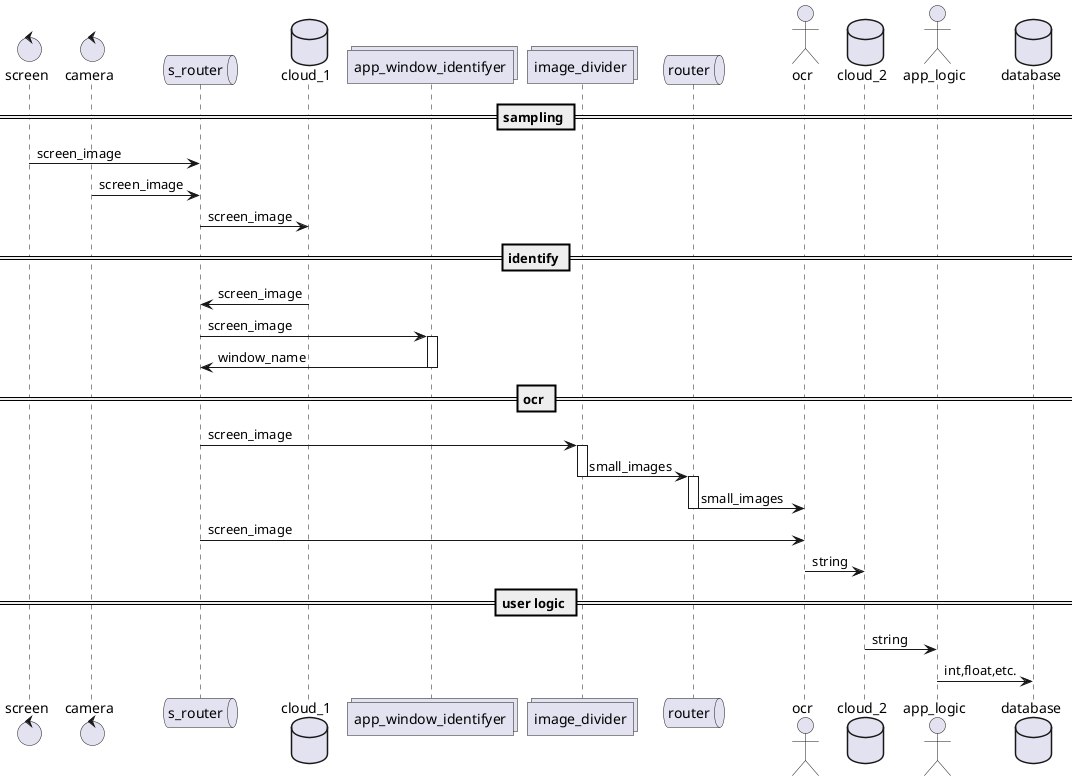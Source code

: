 
@startuml
control screen as kvm_node_screen
control camera as kvm_node_camera
queue s_router as image_router
database cloud_1 as cloud_1 
collections app_window_identifyer as app_window_identifyer 
collections image_divider as image_divider
queue router
actor ocr
database cloud_2 as cloud_2
actor app_logic as app
database database as database

== sampling ==
kvm_node_screen -> image_router: screen_image
kvm_node_camera -> image_router: screen_image
image_router -> cloud_1: screen_image
== identify ==
image_router <- cloud_1: screen_image
image_router -> app_window_identifyer: screen_image
activate app_window_identifyer
image_router <- app_window_identifyer: window_name
deactivate app_window_identifyer
== ocr ==
image_router -> image_divider: screen_image
activate image_divider
image_divider -> router: small_images
deactivate image_divider

activate router
router-> ocr: small_images
deactivate router
image_router -> ocr: screen_image

ocr->cloud_2: string
== user logic ==
cloud_2 -> app: string
app-> database: int,float,etc.

@enduml